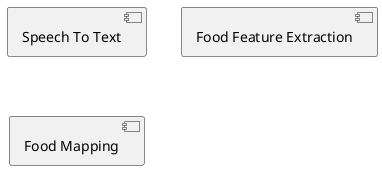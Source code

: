 @startuml speech2nutrition-component-diagram-definitions

!startsub SPEECH_TO_TEXT
component [Speech To Text] as SpeechToText
!endsub

!startsub FOOD_FEATURE_EXTRACTION
component [Food Feature Extraction] as FoodFeatureExtraction
!endsub

!startsub FOOD_MAPPING
component [Food Mapping] as FoodMapping
!endsub

@enduml